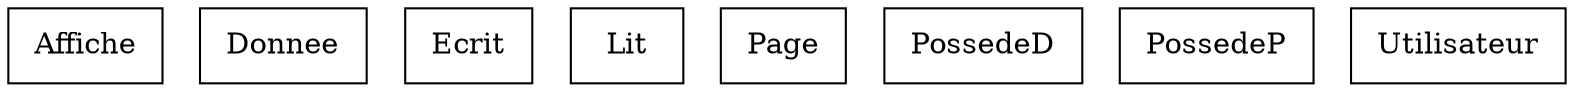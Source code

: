 digraph {
Affiche [ label=" Affiche " shape= box ]
Donnee [ label=" Donnee " shape= box ]
Ecrit [ label=" Ecrit " shape= box ]
Lit [ label=" Lit " shape= box ]
Page [ label=" Page " shape= box ]
PossedeD [ label=" PossedeD " shape= box ]
PossedeP [ label=" PossedeP " shape= box ]
Utilisateur [ label=" Utilisateur " shape= box ]

}
